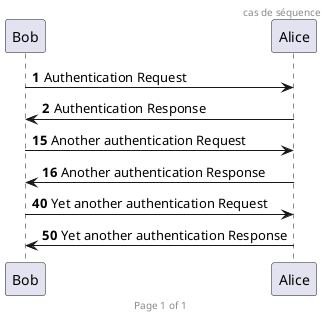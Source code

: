 @startuml
@startuml
header cas de séquence
footer Page %page% of %lastpage%
autonumber
Bob -> Alice : Authentication Request
Bob <- Alice : Authentication Response

autonumber 15
Bob -> Alice : Another authentication Request
Bob <- Alice : Another authentication Response

autonumber 40 10
Bob -> Alice : Yet another authentication Request
Bob <- Alice : Yet another authentication Response

@enduml

@enduml
